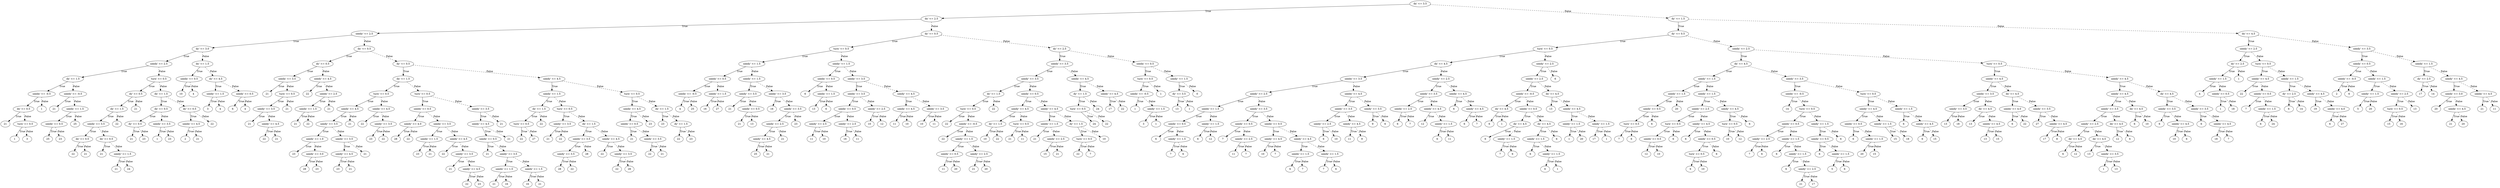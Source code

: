 digraph {
0 [label="dx' <= 3.5"];
1 [label="dx' <= 2.5"];
2 [label="seedy' <= 2.5"];
3 [label="dy' <= 3.0"];
4 [label="seedx' <= 2.5"];
5 [label="dx' <= 1.5"];
6 [label="seedx' <= -0.5"];
7 [label="dx' <= 0.5"];
8 [label="21"];
7 -> 8 [label="True"];
9 [label="turn' <= 0.5"];
10 [label="1"];
9 -> 10 [label="True"];
11 [label="3"];
9 -> 11 [style="dashed", label="False"];
7 -> 9 [style="dashed", label="False"];
6 -> 7 [label="True"];
12 [label="1"];
6 -> 12 [style="dashed", label="False"];
5 -> 6 [label="True"];
13 [label="seedx' <= -0.5"];
14 [label="21"];
13 -> 14 [label="True"];
15 [label="seedx' <= 1.5"];
16 [label="seedx' <= 0.5"];
17 [label="25"];
16 -> 17 [label="True"];
18 [label="23"];
16 -> 18 [style="dashed", label="False"];
15 -> 16 [label="True"];
19 [label="25"];
15 -> 19 [style="dashed", label="False"];
13 -> 15 [style="dashed", label="False"];
5 -> 13 [style="dashed", label="False"];
4 -> 5 [label="True"];
20 [label="turn' <= 0.5"];
21 [label="dy' <= 0.5"];
22 [label="dx' <= 1.5"];
23 [label="seedx' <= 3.5"];
24 [label="dx' <= 0.5"];
25 [label="22"];
24 -> 25 [label="True"];
26 [label="21"];
24 -> 26 [style="dashed", label="False"];
23 -> 24 [label="True"];
27 [label="dx' <= 0.5"];
28 [label="21"];
27 -> 28 [label="True"];
29 [label="seedy' <= 1.5"];
30 [label="21"];
29 -> 30 [label="True"];
31 [label="24"];
29 -> 31 [style="dashed", label="False"];
27 -> 29 [style="dashed", label="False"];
23 -> 27 [style="dashed", label="False"];
22 -> 23 [label="True"];
32 [label="22"];
22 -> 32 [style="dashed", label="False"];
21 -> 22 [label="True"];
33 [label="21"];
21 -> 33 [style="dashed", label="False"];
20 -> 21 [label="True"];
34 [label="dx' <= 1.5"];
35 [label="dx' <= 0.5"];
36 [label="dy' <= 0.5"];
37 [label="21"];
36 -> 37 [label="True"];
38 [label="23"];
36 -> 38 [style="dashed", label="False"];
35 -> 36 [label="True"];
39 [label="seedx' <= 3.5"];
40 [label="1"];
39 -> 40 [label="True"];
41 [label="23"];
39 -> 41 [style="dashed", label="False"];
35 -> 39 [style="dashed", label="False"];
34 -> 35 [label="True"];
42 [label="dy' <= 0.5"];
43 [label="seedx' <= 4.5"];
44 [label="2"];
43 -> 44 [label="True"];
45 [label="21"];
43 -> 45 [style="dashed", label="False"];
42 -> 43 [label="True"];
46 [label="22"];
42 -> 46 [style="dashed", label="False"];
34 -> 42 [style="dashed", label="False"];
20 -> 34 [style="dashed", label="False"];
4 -> 20 [style="dashed", label="False"];
3 -> 4 [label="True"];
47 [label="dx' <= 1.5"];
48 [label="seedx' <= 0.5"];
49 [label="10"];
48 -> 49 [label="True"];
50 [label="4"];
48 -> 50 [style="dashed", label="False"];
47 -> 48 [label="True"];
51 [label="dy' <= 4.5"];
52 [label="seedy' <= 1.5"];
53 [label="3"];
52 -> 53 [label="True"];
54 [label="4"];
52 -> 54 [style="dashed", label="False"];
51 -> 52 [label="True"];
55 [label="seedx' <= 0.5"];
56 [label="6"];
55 -> 56 [label="True"];
57 [label="4"];
55 -> 57 [style="dashed", label="False"];
51 -> 55 [style="dashed", label="False"];
47 -> 51 [style="dashed", label="False"];
3 -> 47 [style="dashed", label="False"];
2 -> 3 [label="True"];
58 [label="dx' <= 0.5"];
59 [label="dy' <= 0.5"];
60 [label="seedx' <= 3.5"];
61 [label="21"];
60 -> 61 [label="True"];
62 [label="turn' <= 0.5"];
63 [label="seedy' <= 3.5"];
64 [label="21"];
63 -> 64 [label="True"];
65 [label="seedy' <= 4.5"];
66 [label="22"];
65 -> 66 [label="True"];
67 [label="21"];
65 -> 67 [style="dashed", label="False"];
63 -> 65 [style="dashed", label="False"];
62 -> 63 [label="True"];
68 [label="21"];
62 -> 68 [style="dashed", label="False"];
60 -> 62 [style="dashed", label="False"];
59 -> 60 [label="True"];
69 [label="seedy' <= 4.5"];
70 [label="22"];
69 -> 70 [label="True"];
71 [label="seedx' <= 2.5"];
72 [label="seedx' <= 1.5"];
73 [label="21"];
72 -> 73 [label="True"];
74 [label="22"];
72 -> 74 [style="dashed", label="False"];
71 -> 72 [label="True"];
75 [label="21"];
71 -> 75 [style="dashed", label="False"];
69 -> 71 [style="dashed", label="False"];
59 -> 69 [style="dashed", label="False"];
58 -> 59 [label="True"];
76 [label="dy' <= 0.5"];
77 [label="dx' <= 1.5"];
78 [label="turn' <= 0.5"];
79 [label="seedx' <= 4.5"];
80 [label="seedy' <= 3.5"];
81 [label="seedx' <= 1.0"];
82 [label="23"];
81 -> 82 [label="True"];
83 [label="seedx' <= 3.0"];
84 [label="28"];
83 -> 84 [label="True"];
85 [label="23"];
83 -> 85 [style="dashed", label="False"];
81 -> 83 [style="dashed", label="False"];
80 -> 81 [label="True"];
86 [label="seedx' <= 3.5"];
87 [label="seedy' <= 4.5"];
88 [label="23"];
87 -> 88 [label="True"];
89 [label="21"];
87 -> 89 [style="dashed", label="False"];
86 -> 87 [label="True"];
90 [label="21"];
86 -> 90 [style="dashed", label="False"];
80 -> 86 [style="dashed", label="False"];
79 -> 80 [label="True"];
91 [label="21"];
79 -> 91 [style="dashed", label="False"];
78 -> 79 [label="True"];
92 [label="seedx' <= 4.5"];
93 [label="22"];
92 -> 93 [label="True"];
94 [label="seedy' <= 3.5"];
95 [label="23"];
94 -> 95 [label="True"];
96 [label="22"];
94 -> 96 [style="dashed", label="False"];
92 -> 94 [style="dashed", label="False"];
78 -> 92 [style="dashed", label="False"];
77 -> 78 [label="True"];
97 [label="turn' <= 0.5"];
98 [label="seedx' <= 0.5"];
99 [label="seedy' <= 4.0"];
100 [label="28"];
99 -> 100 [label="True"];
101 [label="22"];
99 -> 101 [style="dashed", label="False"];
98 -> 99 [label="True"];
102 [label="seedx' <= 3.5"];
103 [label="seedx' <= 1.5"];
104 [label="23"];
103 -> 104 [label="True"];
105 [label="21"];
103 -> 105 [style="dashed", label="False"];
102 -> 103 [label="True"];
106 [label="seedx' <= 4.5"];
107 [label="22"];
106 -> 107 [label="True"];
108 [label="seedy' <= 3.5"];
109 [label="21"];
108 -> 109 [label="True"];
110 [label="seedy' <= 4.5"];
111 [label="22"];
110 -> 111 [label="True"];
112 [label="23"];
110 -> 112 [style="dashed", label="False"];
108 -> 110 [style="dashed", label="False"];
106 -> 108 [style="dashed", label="False"];
102 -> 106 [style="dashed", label="False"];
98 -> 102 [style="dashed", label="False"];
97 -> 98 [label="True"];
113 [label="seedx' <= 3.5"];
114 [label="seedy' <= 4.5"];
115 [label="seedx' <= 0.5"];
116 [label="21"];
115 -> 116 [label="True"];
117 [label="seedy' <= 3.5"];
118 [label="seedx' <= 1.5"];
119 [label="21"];
118 -> 119 [label="True"];
120 [label="16"];
118 -> 120 [style="dashed", label="False"];
117 -> 118 [label="True"];
121 [label="seedx' <= 1.5"];
122 [label="16"];
121 -> 122 [label="True"];
123 [label="21"];
121 -> 123 [style="dashed", label="False"];
117 -> 121 [style="dashed", label="False"];
115 -> 117 [style="dashed", label="False"];
114 -> 115 [label="True"];
124 [label="21"];
114 -> 124 [style="dashed", label="False"];
113 -> 114 [label="True"];
125 [label="21"];
113 -> 125 [style="dashed", label="False"];
97 -> 113 [style="dashed", label="False"];
77 -> 97 [style="dashed", label="False"];
76 -> 77 [label="True"];
126 [label="seedy' <= 4.5"];
127 [label="seedx' <= 1.5"];
128 [label="dx' <= 1.5"];
129 [label="turn' <= 0.5"];
130 [label="22"];
129 -> 130 [label="True"];
131 [label="27"];
129 -> 131 [style="dashed", label="False"];
128 -> 129 [label="True"];
132 [label="22"];
128 -> 132 [style="dashed", label="False"];
127 -> 128 [label="True"];
133 [label="turn' <= 0.5"];
134 [label="seedy' <= 3.5"];
135 [label="21"];
134 -> 135 [label="True"];
136 [label="22"];
134 -> 136 [style="dashed", label="False"];
133 -> 134 [label="True"];
137 [label="dx' <= 1.5"];
138 [label="seedx' <= 3.5"];
139 [label="seedy' <= 3.5"];
140 [label="28"];
139 -> 140 [label="True"];
141 [label="22"];
139 -> 141 [style="dashed", label="False"];
138 -> 139 [label="True"];
142 [label="28"];
138 -> 142 [style="dashed", label="False"];
137 -> 138 [label="True"];
143 [label="seedx' <= 4.5"];
144 [label="22"];
143 -> 144 [label="True"];
145 [label="seedy' <= 3.5"];
146 [label="22"];
145 -> 146 [label="True"];
147 [label="28"];
145 -> 147 [style="dashed", label="False"];
143 -> 145 [style="dashed", label="False"];
137 -> 143 [style="dashed", label="False"];
133 -> 137 [style="dashed", label="False"];
127 -> 133 [style="dashed", label="False"];
126 -> 127 [label="True"];
148 [label="turn' <= 0.5"];
149 [label="seedx' <= 4.5"];
150 [label="seedx' <= 0.5"];
151 [label="21"];
150 -> 151 [label="True"];
152 [label="seedx' <= 3.5"];
153 [label="22"];
152 -> 153 [label="True"];
154 [label="21"];
152 -> 154 [style="dashed", label="False"];
150 -> 152 [style="dashed", label="False"];
149 -> 150 [label="True"];
155 [label="23"];
149 -> 155 [style="dashed", label="False"];
148 -> 149 [label="True"];
156 [label="dx' <= 1.5"];
157 [label="23"];
156 -> 157 [label="True"];
158 [label="dy' <= 1.5"];
159 [label="22"];
158 -> 159 [label="True"];
160 [label="23"];
158 -> 160 [style="dashed", label="False"];
156 -> 158 [style="dashed", label="False"];
148 -> 156 [style="dashed", label="False"];
126 -> 148 [style="dashed", label="False"];
76 -> 126 [style="dashed", label="False"];
58 -> 76 [style="dashed", label="False"];
2 -> 58 [style="dashed", label="False"];
1 -> 2 [label="True"];
161 [label="dy' <= 0.5"];
162 [label="turn' <= 0.5"];
163 [label="seedy' <= 1.5"];
164 [label="seedx' <= 0.5"];
165 [label="seedx' <= -0.5"];
166 [label="4"];
165 -> 166 [label="True"];
167 [label="25"];
165 -> 167 [style="dashed", label="False"];
164 -> 165 [label="True"];
168 [label="seedx' <= 1.5"];
169 [label="16"];
168 -> 169 [label="True"];
170 [label="27"];
168 -> 170 [style="dashed", label="False"];
164 -> 168 [style="dashed", label="False"];
163 -> 164 [label="True"];
171 [label="seedx' <= 1.5"];
172 [label="seedy' <= 3.5"];
173 [label="21"];
172 -> 173 [label="True"];
174 [label="seedx' <= 0.5"];
175 [label="21"];
174 -> 175 [label="True"];
176 [label="13"];
174 -> 176 [style="dashed", label="False"];
172 -> 174 [style="dashed", label="False"];
171 -> 172 [label="True"];
177 [label="seedy' <= 3.5"];
178 [label="16"];
177 -> 178 [label="True"];
179 [label="seedx' <= 3.5"];
180 [label="seedx' <= 2.5"];
181 [label="seedy' <= 4.5"];
182 [label="25"];
181 -> 182 [label="True"];
183 [label="21"];
181 -> 183 [style="dashed", label="False"];
180 -> 181 [label="True"];
184 [label="21"];
180 -> 184 [style="dashed", label="False"];
179 -> 180 [label="True"];
185 [label="23"];
179 -> 185 [style="dashed", label="False"];
177 -> 179 [style="dashed", label="False"];
171 -> 177 [style="dashed", label="False"];
163 -> 171 [style="dashed", label="False"];
162 -> 163 [label="True"];
186 [label="seedy' <= 1.5"];
187 [label="seedx' <= 0.5"];
188 [label="6"];
187 -> 188 [label="True"];
189 [label="seedx' <= 1.5"];
190 [label="13"];
189 -> 190 [label="True"];
191 [label="6"];
189 -> 191 [style="dashed", label="False"];
187 -> 189 [style="dashed", label="False"];
186 -> 187 [label="True"];
192 [label="seedy' <= 3.5"];
193 [label="seedx' <= 3.5"];
194 [label="seedx' <= 0.5"];
195 [label="seedy' <= 2.5"];
196 [label="11"];
195 -> 196 [label="True"];
197 [label="10"];
195 -> 197 [style="dashed", label="False"];
194 -> 195 [label="True"];
198 [label="seedy' <= 2.5"];
199 [label="16"];
198 -> 199 [label="True"];
200 [label="11"];
198 -> 200 [style="dashed", label="False"];
194 -> 198 [style="dashed", label="False"];
193 -> 194 [label="True"];
201 [label="seedy' <= 2.5"];
202 [label="10"];
201 -> 202 [label="True"];
203 [label="12"];
201 -> 203 [style="dashed", label="False"];
193 -> 201 [style="dashed", label="False"];
192 -> 193 [label="True"];
204 [label="seedy' <= 4.5"];
205 [label="seedx' <= 4.5"];
206 [label="11"];
205 -> 206 [label="True"];
207 [label="10"];
205 -> 207 [style="dashed", label="False"];
204 -> 205 [label="True"];
208 [label="seedx' <= 3.5"];
209 [label="10"];
208 -> 209 [label="True"];
210 [label="11"];
208 -> 210 [style="dashed", label="False"];
204 -> 208 [style="dashed", label="False"];
192 -> 204 [style="dashed", label="False"];
186 -> 192 [style="dashed", label="False"];
162 -> 186 [style="dashed", label="False"];
161 -> 162 [label="True"];
211 [label="dy' <= 2.5"];
212 [label="seedx' <= 3.5"];
213 [label="seedy' <= 3.5"];
214 [label="dy' <= 1.5"];
215 [label="turn' <= 0.5"];
216 [label="22"];
215 -> 216 [label="True"];
217 [label="seedx' <= -0.5"];
218 [label="22"];
217 -> 218 [label="True"];
219 [label="seedy' <= 1.5"];
220 [label="seedx' <= 0.5"];
221 [label="11"];
220 -> 221 [label="True"];
222 [label="20"];
220 -> 222 [style="dashed", label="False"];
219 -> 220 [label="True"];
223 [label="seedy' <= 2.5"];
224 [label="21"];
223 -> 224 [label="True"];
225 [label="20"];
223 -> 225 [style="dashed", label="False"];
219 -> 223 [style="dashed", label="False"];
217 -> 219 [style="dashed", label="False"];
215 -> 217 [style="dashed", label="False"];
214 -> 215 [label="True"];
226 [label="22"];
214 -> 226 [style="dashed", label="False"];
213 -> 214 [label="True"];
227 [label="seedx' <= 0.5"];
228 [label="seedy' <= 4.5"];
229 [label="dy' <= 1.5"];
230 [label="10"];
229 -> 230 [label="True"];
231 [label="22"];
229 -> 231 [style="dashed", label="False"];
228 -> 229 [label="True"];
232 [label="turn' <= 0.5"];
233 [label="21"];
232 -> 233 [label="True"];
234 [label="11"];
232 -> 234 [style="dashed", label="False"];
228 -> 232 [style="dashed", label="False"];
227 -> 228 [label="True"];
235 [label="seedy' <= 4.5"];
236 [label="seedx' <= 1.5"];
237 [label="21"];
236 -> 237 [label="True"];
238 [label="seedx' <= 2.5"];
239 [label="15"];
238 -> 239 [label="True"];
240 [label="21"];
238 -> 240 [style="dashed", label="False"];
236 -> 238 [style="dashed", label="False"];
235 -> 236 [label="True"];
241 [label="dy' <= 1.5"];
242 [label="turn' <= 0.5"];
243 [label="22"];
242 -> 243 [label="True"];
244 [label="7"];
242 -> 244 [style="dashed", label="False"];
241 -> 242 [label="True"];
245 [label="10"];
241 -> 245 [style="dashed", label="False"];
235 -> 241 [style="dashed", label="False"];
227 -> 235 [style="dashed", label="False"];
213 -> 227 [style="dashed", label="False"];
212 -> 213 [label="True"];
246 [label="seedx' <= 4.5"];
247 [label="dy' <= 1.5"];
248 [label="turn' <= 0.5"];
249 [label="24"];
248 -> 249 [label="True"];
250 [label="22"];
248 -> 250 [style="dashed", label="False"];
247 -> 248 [label="True"];
251 [label="24"];
247 -> 251 [style="dashed", label="False"];
246 -> 247 [label="True"];
252 [label="seedy' <= 4.5"];
253 [label="17"];
252 -> 253 [label="True"];
254 [label="22"];
252 -> 254 [style="dashed", label="False"];
246 -> 252 [style="dashed", label="False"];
212 -> 246 [style="dashed", label="False"];
211 -> 212 [label="True"];
255 [label="seedx' <= 0.5"];
256 [label="turn' <= 0.5"];
257 [label="seedx' <= -0.5"];
258 [label="1"];
257 -> 258 [label="True"];
259 [label="seedy' <= 1.5"];
260 [label="3"];
259 -> 260 [label="True"];
261 [label="1"];
259 -> 261 [style="dashed", label="False"];
257 -> 259 [style="dashed", label="False"];
256 -> 257 [label="True"];
262 [label="1"];
256 -> 262 [style="dashed", label="False"];
255 -> 256 [label="True"];
263 [label="seedy' <= 1.5"];
264 [label="dy' <= 3.5"];
265 [label="13"];
264 -> 265 [label="True"];
266 [label="1"];
264 -> 266 [style="dashed", label="False"];
263 -> 264 [label="True"];
267 [label="0"];
263 -> 267 [style="dashed", label="False"];
255 -> 263 [style="dashed", label="False"];
211 -> 255 [style="dashed", label="False"];
161 -> 211 [style="dashed", label="False"];
1 -> 161 [style="dashed", label="False"];
0 -> 1 [label="True"];
268 [label="dy' <= 1.5"];
269 [label="dy' <= 0.5"];
270 [label="turn' <= 0.5"];
271 [label="dx' <= 4.5"];
272 [label="seedx' <= 3.5"];
273 [label="seedy' <= 2.5"];
274 [label="seedx' <= 1.5"];
275 [label="seedx' <= 0.5"];
276 [label="6"];
275 -> 276 [label="True"];
277 [label="seedy' <= 1.5"];
278 [label="7"];
277 -> 278 [label="True"];
279 [label="6"];
277 -> 279 [style="dashed", label="False"];
275 -> 277 [style="dashed", label="False"];
274 -> 275 [label="True"];
280 [label="seedy' <= 1.5"];
281 [label="6"];
280 -> 281 [label="True"];
282 [label="12"];
280 -> 282 [style="dashed", label="False"];
274 -> 280 [style="dashed", label="False"];
273 -> 274 [label="True"];
283 [label="seedy' <= 3.5"];
284 [label="seedx' <= 0.5"];
285 [label="7"];
284 -> 285 [label="True"];
286 [label="seedx' <= 2.5"];
287 [label="11"];
286 -> 287 [label="True"];
288 [label="7"];
286 -> 288 [style="dashed", label="False"];
284 -> 286 [style="dashed", label="False"];
283 -> 284 [label="True"];
289 [label="seedx' <= 0.5"];
290 [label="seedy' <= 4.5"];
291 [label="10"];
290 -> 291 [label="True"];
292 [label="7"];
290 -> 292 [style="dashed", label="False"];
289 -> 290 [label="True"];
293 [label="seedy' <= 4.5"];
294 [label="seedx' <= 1.5"];
295 [label="6"];
294 -> 295 [label="True"];
296 [label="7"];
294 -> 296 [style="dashed", label="False"];
293 -> 294 [label="True"];
297 [label="seedx' <= 1.5"];
298 [label="7"];
297 -> 298 [label="True"];
299 [label="6"];
297 -> 299 [style="dashed", label="False"];
293 -> 297 [style="dashed", label="False"];
289 -> 293 [style="dashed", label="False"];
283 -> 289 [style="dashed", label="False"];
273 -> 283 [style="dashed", label="False"];
272 -> 273 [label="True"];
300 [label="seedx' <= 4.5"];
301 [label="seedy' <= 3.5"];
302 [label="seedy' <= 2.5"];
303 [label="6"];
302 -> 303 [label="True"];
304 [label="10"];
302 -> 304 [style="dashed", label="False"];
301 -> 302 [label="True"];
305 [label="seedy' <= 4.5"];
306 [label="11"];
305 -> 306 [label="True"];
307 [label="9"];
305 -> 307 [style="dashed", label="False"];
301 -> 305 [style="dashed", label="False"];
300 -> 301 [label="True"];
308 [label="seedy' <= 3.5"];
309 [label="9"];
308 -> 309 [label="True"];
310 [label="6"];
308 -> 310 [style="dashed", label="False"];
300 -> 308 [style="dashed", label="False"];
272 -> 300 [style="dashed", label="False"];
271 -> 272 [label="True"];
311 [label="seedy' <= 2.5"];
312 [label="seedx' <= 3.5"];
313 [label="seedx' <= 2.5"];
314 [label="6"];
313 -> 314 [label="True"];
315 [label="7"];
313 -> 315 [style="dashed", label="False"];
312 -> 313 [label="True"];
316 [label="seedx' <= 4.5"];
317 [label="12"];
316 -> 317 [label="True"];
318 [label="seedy' <= 1.5"];
319 [label="6"];
318 -> 319 [label="True"];
320 [label="11"];
318 -> 320 [style="dashed", label="False"];
316 -> 318 [style="dashed", label="False"];
312 -> 316 [style="dashed", label="False"];
311 -> 312 [label="True"];
321 [label="seedx' <= 4.5"];
322 [label="6"];
321 -> 322 [label="True"];
323 [label="seedy' <= 4.5"];
324 [label="6"];
323 -> 324 [label="True"];
325 [label="7"];
323 -> 325 [style="dashed", label="False"];
321 -> 323 [style="dashed", label="False"];
311 -> 321 [style="dashed", label="False"];
271 -> 311 [style="dashed", label="False"];
270 -> 271 [label="True"];
326 [label="seedy' <= 2.5"];
327 [label="seedx' <= 2.5"];
328 [label="seedx' <= -0.5"];
329 [label="dx' <= 4.5"];
330 [label="6"];
329 -> 330 [label="True"];
331 [label="1"];
329 -> 331 [style="dashed", label="False"];
328 -> 329 [label="True"];
332 [label="seedx' <= 0.5"];
333 [label="dx' <= 4.5"];
334 [label="6"];
333 -> 334 [label="True"];
335 [label="seedy' <= 1.5"];
336 [label="7"];
335 -> 336 [label="True"];
337 [label="6"];
335 -> 337 [style="dashed", label="False"];
333 -> 335 [style="dashed", label="False"];
332 -> 333 [label="True"];
338 [label="dx' <= 4.5"];
339 [label="seedx' <= 1.5"];
340 [label="6"];
339 -> 340 [label="True"];
341 [label="seedy' <= 1.5"];
342 [label="6"];
341 -> 342 [label="True"];
343 [label="1"];
341 -> 343 [style="dashed", label="False"];
339 -> 341 [style="dashed", label="False"];
338 -> 339 [label="True"];
344 [label="6"];
338 -> 344 [style="dashed", label="False"];
332 -> 338 [style="dashed", label="False"];
328 -> 332 [style="dashed", label="False"];
327 -> 328 [label="True"];
345 [label="dx' <= 4.5"];
346 [label="13"];
345 -> 346 [label="True"];
347 [label="seedx' <= 4.5"];
348 [label="seedy' <= 1.5"];
349 [label="1"];
348 -> 349 [label="True"];
350 [label="20"];
348 -> 350 [style="dashed", label="False"];
347 -> 348 [label="True"];
351 [label="seedy' <= 1.5"];
352 [label="17"];
351 -> 352 [label="True"];
353 [label="1"];
351 -> 353 [style="dashed", label="False"];
347 -> 351 [style="dashed", label="False"];
345 -> 347 [style="dashed", label="False"];
327 -> 345 [style="dashed", label="False"];
326 -> 327 [label="True"];
354 [label="6"];
326 -> 354 [style="dashed", label="False"];
270 -> 326 [style="dashed", label="False"];
269 -> 270 [label="True"];
355 [label="seedx' <= 2.5"];
356 [label="dx' <= 4.5"];
357 [label="seedy' <= 1.5"];
358 [label="seedx' <= 1.5"];
359 [label="seedx' <= 0.5"];
360 [label="turn' <= 0.5"];
361 [label="7"];
360 -> 361 [label="True"];
362 [label="6"];
360 -> 362 [style="dashed", label="False"];
359 -> 360 [label="True"];
363 [label="6"];
359 -> 363 [style="dashed", label="False"];
358 -> 359 [label="True"];
364 [label="20"];
358 -> 364 [style="dashed", label="False"];
357 -> 358 [label="True"];
365 [label="seedx' <= 1.5"];
366 [label="seedy' <= 2.5"];
367 [label="turn' <= 0.5"];
368 [label="seedx' <= 0.5"];
369 [label="12"];
368 -> 369 [label="True"];
370 [label="10"];
368 -> 370 [style="dashed", label="False"];
367 -> 368 [label="True"];
371 [label="6"];
367 -> 371 [style="dashed", label="False"];
366 -> 367 [label="True"];
372 [label="seedy' <= 4.5"];
373 [label="6"];
372 -> 373 [label="True"];
374 [label="seedx' <= 0.5"];
375 [label="turn' <= 0.5"];
376 [label="6"];
375 -> 376 [label="True"];
377 [label="10"];
375 -> 377 [style="dashed", label="False"];
374 -> 375 [label="True"];
378 [label="6"];
374 -> 378 [style="dashed", label="False"];
372 -> 374 [style="dashed", label="False"];
366 -> 372 [style="dashed", label="False"];
365 -> 366 [label="True"];
379 [label="seedy' <= 4.5"];
380 [label="turn' <= 0.5"];
381 [label="10"];
380 -> 381 [label="True"];
382 [label="12"];
380 -> 382 [style="dashed", label="False"];
379 -> 380 [label="True"];
383 [label="6"];
379 -> 383 [style="dashed", label="False"];
365 -> 379 [style="dashed", label="False"];
357 -> 365 [style="dashed", label="False"];
356 -> 357 [label="True"];
384 [label="seedy' <= 3.5"];
385 [label="seedx' <= -0.5"];
386 [label="14"];
385 -> 386 [label="True"];
387 [label="turn' <= 0.5"];
388 [label="seedx' <= 0.5"];
389 [label="seedy' <= 2.5"];
390 [label="7"];
389 -> 390 [label="True"];
391 [label="6"];
389 -> 391 [style="dashed", label="False"];
388 -> 389 [label="True"];
392 [label="seedx' <= 1.5"];
393 [label="6"];
392 -> 393 [label="True"];
394 [label="seedy' <= 1.5"];
395 [label="6"];
394 -> 395 [label="True"];
396 [label="seedy' <= 2.5"];
397 [label="21"];
396 -> 397 [label="True"];
398 [label="17"];
396 -> 398 [style="dashed", label="False"];
394 -> 396 [style="dashed", label="False"];
392 -> 394 [style="dashed", label="False"];
388 -> 392 [style="dashed", label="False"];
387 -> 388 [label="True"];
399 [label="seedy' <= 1.5"];
400 [label="seedx' <= 0.5"];
401 [label="6"];
400 -> 401 [label="True"];
402 [label="seedx' <= 1.5"];
403 [label="5"];
402 -> 403 [label="True"];
404 [label="6"];
402 -> 404 [style="dashed", label="False"];
400 -> 402 [style="dashed", label="False"];
399 -> 400 [label="True"];
405 [label="6"];
399 -> 405 [style="dashed", label="False"];
387 -> 399 [style="dashed", label="False"];
385 -> 387 [style="dashed", label="False"];
384 -> 385 [label="True"];
406 [label="turn' <= 0.5"];
407 [label="seedy' <= 4.5"];
408 [label="seedx' <= 0.5"];
409 [label="6"];
408 -> 409 [label="True"];
410 [label="seedx' <= 1.5"];
411 [label="20"];
410 -> 411 [label="True"];
412 [label="15"];
410 -> 412 [style="dashed", label="False"];
408 -> 410 [style="dashed", label="False"];
407 -> 408 [label="True"];
413 [label="seedx' <= 1.5"];
414 [label="15"];
413 -> 414 [label="True"];
415 [label="18"];
413 -> 415 [style="dashed", label="False"];
407 -> 413 [style="dashed", label="False"];
406 -> 407 [label="True"];
416 [label="seedx' <= 1.5"];
417 [label="6"];
416 -> 417 [label="True"];
418 [label="seedy' <= 4.5"];
419 [label="6"];
418 -> 419 [label="True"];
420 [label="15"];
418 -> 420 [style="dashed", label="False"];
416 -> 418 [style="dashed", label="False"];
406 -> 416 [style="dashed", label="False"];
384 -> 406 [style="dashed", label="False"];
356 -> 384 [style="dashed", label="False"];
355 -> 356 [label="True"];
421 [label="turn' <= 0.5"];
422 [label="seedy' <= 4.5"];
423 [label="seedx' <= 3.5"];
424 [label="seedy' <= 3.5"];
425 [label="13"];
424 -> 425 [label="True"];
426 [label="18"];
424 -> 426 [style="dashed", label="False"];
423 -> 424 [label="True"];
427 [label="dx' <= 4.5"];
428 [label="13"];
427 -> 428 [label="True"];
429 [label="seedx' <= 4.5"];
430 [label="13"];
429 -> 430 [label="True"];
431 [label="15"];
429 -> 431 [style="dashed", label="False"];
427 -> 429 [style="dashed", label="False"];
423 -> 427 [style="dashed", label="False"];
422 -> 423 [label="True"];
432 [label="dx' <= 4.5"];
433 [label="seedx' <= 4.0"];
434 [label="6"];
433 -> 434 [label="True"];
435 [label="22"];
433 -> 435 [style="dashed", label="False"];
432 -> 433 [label="True"];
436 [label="seedx' <= 3.5"];
437 [label="27"];
436 -> 437 [label="True"];
438 [label="seedx' <= 4.5"];
439 [label="17"];
438 -> 439 [label="True"];
440 [label="8"];
438 -> 440 [style="dashed", label="False"];
436 -> 438 [style="dashed", label="False"];
432 -> 436 [style="dashed", label="False"];
422 -> 432 [style="dashed", label="False"];
421 -> 422 [label="True"];
441 [label="seedy' <= 4.5"];
442 [label="seedx' <= 4.5"];
443 [label="seedy' <= 3.5"];
444 [label="seedy' <= 2.5"];
445 [label="dx' <= 4.5"];
446 [label="6"];
445 -> 446 [label="True"];
447 [label="12"];
445 -> 447 [style="dashed", label="False"];
444 -> 445 [label="True"];
448 [label="dx' <= 4.5"];
449 [label="13"];
448 -> 449 [label="True"];
450 [label="seedx' <= 3.5"];
451 [label="1"];
450 -> 451 [label="True"];
452 [label="13"];
450 -> 452 [style="dashed", label="False"];
448 -> 450 [style="dashed", label="False"];
444 -> 448 [style="dashed", label="False"];
443 -> 444 [label="True"];
453 [label="dx' <= 4.5"];
454 [label="12"];
453 -> 454 [label="True"];
455 [label="6"];
453 -> 455 [style="dashed", label="False"];
443 -> 453 [style="dashed", label="False"];
442 -> 443 [label="True"];
456 [label="dx' <= 4.5"];
457 [label="6"];
456 -> 457 [label="True"];
458 [label="10"];
456 -> 458 [style="dashed", label="False"];
442 -> 456 [style="dashed", label="False"];
441 -> 442 [label="True"];
459 [label="dx' <= 4.5"];
460 [label="seedx' <= 3.5"];
461 [label="6"];
460 -> 461 [label="True"];
462 [label="seedx' <= 4.5"];
463 [label="10"];
462 -> 463 [label="True"];
464 [label="6"];
462 -> 464 [style="dashed", label="False"];
460 -> 462 [style="dashed", label="False"];
459 -> 460 [label="True"];
465 [label="seedx' <= 3.5"];
466 [label="6"];
465 -> 466 [label="True"];
467 [label="seedx' <= 4.5"];
468 [label="18"];
467 -> 468 [label="True"];
469 [label="7"];
467 -> 469 [style="dashed", label="False"];
465 -> 467 [style="dashed", label="False"];
459 -> 465 [style="dashed", label="False"];
441 -> 459 [style="dashed", label="False"];
421 -> 441 [style="dashed", label="False"];
355 -> 421 [style="dashed", label="False"];
269 -> 355 [style="dashed", label="False"];
268 -> 269 [label="True"];
470 [label="dx' <= 4.5"];
471 [label="seedy' <= 2.5"];
472 [label="dy' <= 2.5"];
473 [label="seedy' <= 1.5"];
474 [label="4"];
473 -> 474 [label="True"];
475 [label="seedx' <= 0.5"];
476 [label="1"];
475 -> 476 [label="True"];
477 [label="18"];
475 -> 477 [style="dashed", label="False"];
473 -> 475 [style="dashed", label="False"];
472 -> 473 [label="True"];
478 [label="1"];
472 -> 478 [style="dashed", label="False"];
471 -> 472 [label="True"];
479 [label="turn' <= 0.5"];
480 [label="seedy' <= 4.5"];
481 [label="22"];
480 -> 481 [label="True"];
482 [label="seedx' <= 0.5"];
483 [label="7"];
482 -> 483 [label="True"];
484 [label="seedx' <= 1.5"];
485 [label="6"];
484 -> 485 [label="True"];
486 [label="24"];
484 -> 486 [style="dashed", label="False"];
482 -> 484 [style="dashed", label="False"];
480 -> 482 [style="dashed", label="False"];
479 -> 480 [label="True"];
487 [label="seedx' <= 1.5"];
488 [label="dy' <= 2.5"];
489 [label="6"];
488 -> 489 [label="True"];
490 [label="14"];
488 -> 490 [style="dashed", label="False"];
487 -> 488 [label="True"];
491 [label="seedy' <= 4.5"];
492 [label="19"];
491 -> 492 [label="True"];
493 [label="seedx' <= 4.0"];
494 [label="6"];
493 -> 494 [label="True"];
495 [label="27"];
493 -> 495 [style="dashed", label="False"];
491 -> 493 [style="dashed", label="False"];
487 -> 491 [style="dashed", label="False"];
479 -> 487 [style="dashed", label="False"];
471 -> 479 [style="dashed", label="False"];
470 -> 471 [label="True"];
496 [label="seedy' <= 3.5"];
497 [label="seedx' <= 0.5"];
498 [label="seedx' <= -0.5"];
499 [label="2"];
498 -> 499 [label="True"];
500 [label="6"];
498 -> 500 [style="dashed", label="False"];
497 -> 498 [label="True"];
501 [label="seedx' <= 1.5"];
502 [label="seedy' <= 1.5"];
503 [label="5"];
502 -> 503 [label="True"];
504 [label="20"];
502 -> 504 [style="dashed", label="False"];
501 -> 502 [label="True"];
505 [label="seedx' <= 2.5"];
506 [label="turn' <= 0.5"];
507 [label="15"];
506 -> 507 [label="True"];
508 [label="16"];
506 -> 508 [style="dashed", label="False"];
505 -> 506 [label="True"];
509 [label="13"];
505 -> 509 [style="dashed", label="False"];
501 -> 505 [style="dashed", label="False"];
497 -> 501 [style="dashed", label="False"];
496 -> 497 [label="True"];
510 [label="seedx' <= 1.5"];
511 [label="dy' <= 2.5"];
512 [label="17"];
511 -> 512 [label="True"];
513 [label="14"];
511 -> 513 [style="dashed", label="False"];
510 -> 511 [label="True"];
514 [label="seedy' <= 4.5"];
515 [label="seedx' <= 3.0"];
516 [label="20"];
515 -> 516 [label="True"];
517 [label="seedx' <= 4.5"];
518 [label="21"];
517 -> 518 [label="True"];
519 [label="20"];
517 -> 519 [style="dashed", label="False"];
515 -> 517 [style="dashed", label="False"];
514 -> 515 [label="True"];
520 [label="seedx' <= 4.5"];
521 [label="21"];
520 -> 521 [label="True"];
522 [label="11"];
520 -> 522 [style="dashed", label="False"];
514 -> 520 [style="dashed", label="False"];
510 -> 514 [style="dashed", label="False"];
496 -> 510 [style="dashed", label="False"];
470 -> 496 [style="dashed", label="False"];
268 -> 470 [style="dashed", label="False"];
0 -> 268 [style="dashed", label="False"];

}